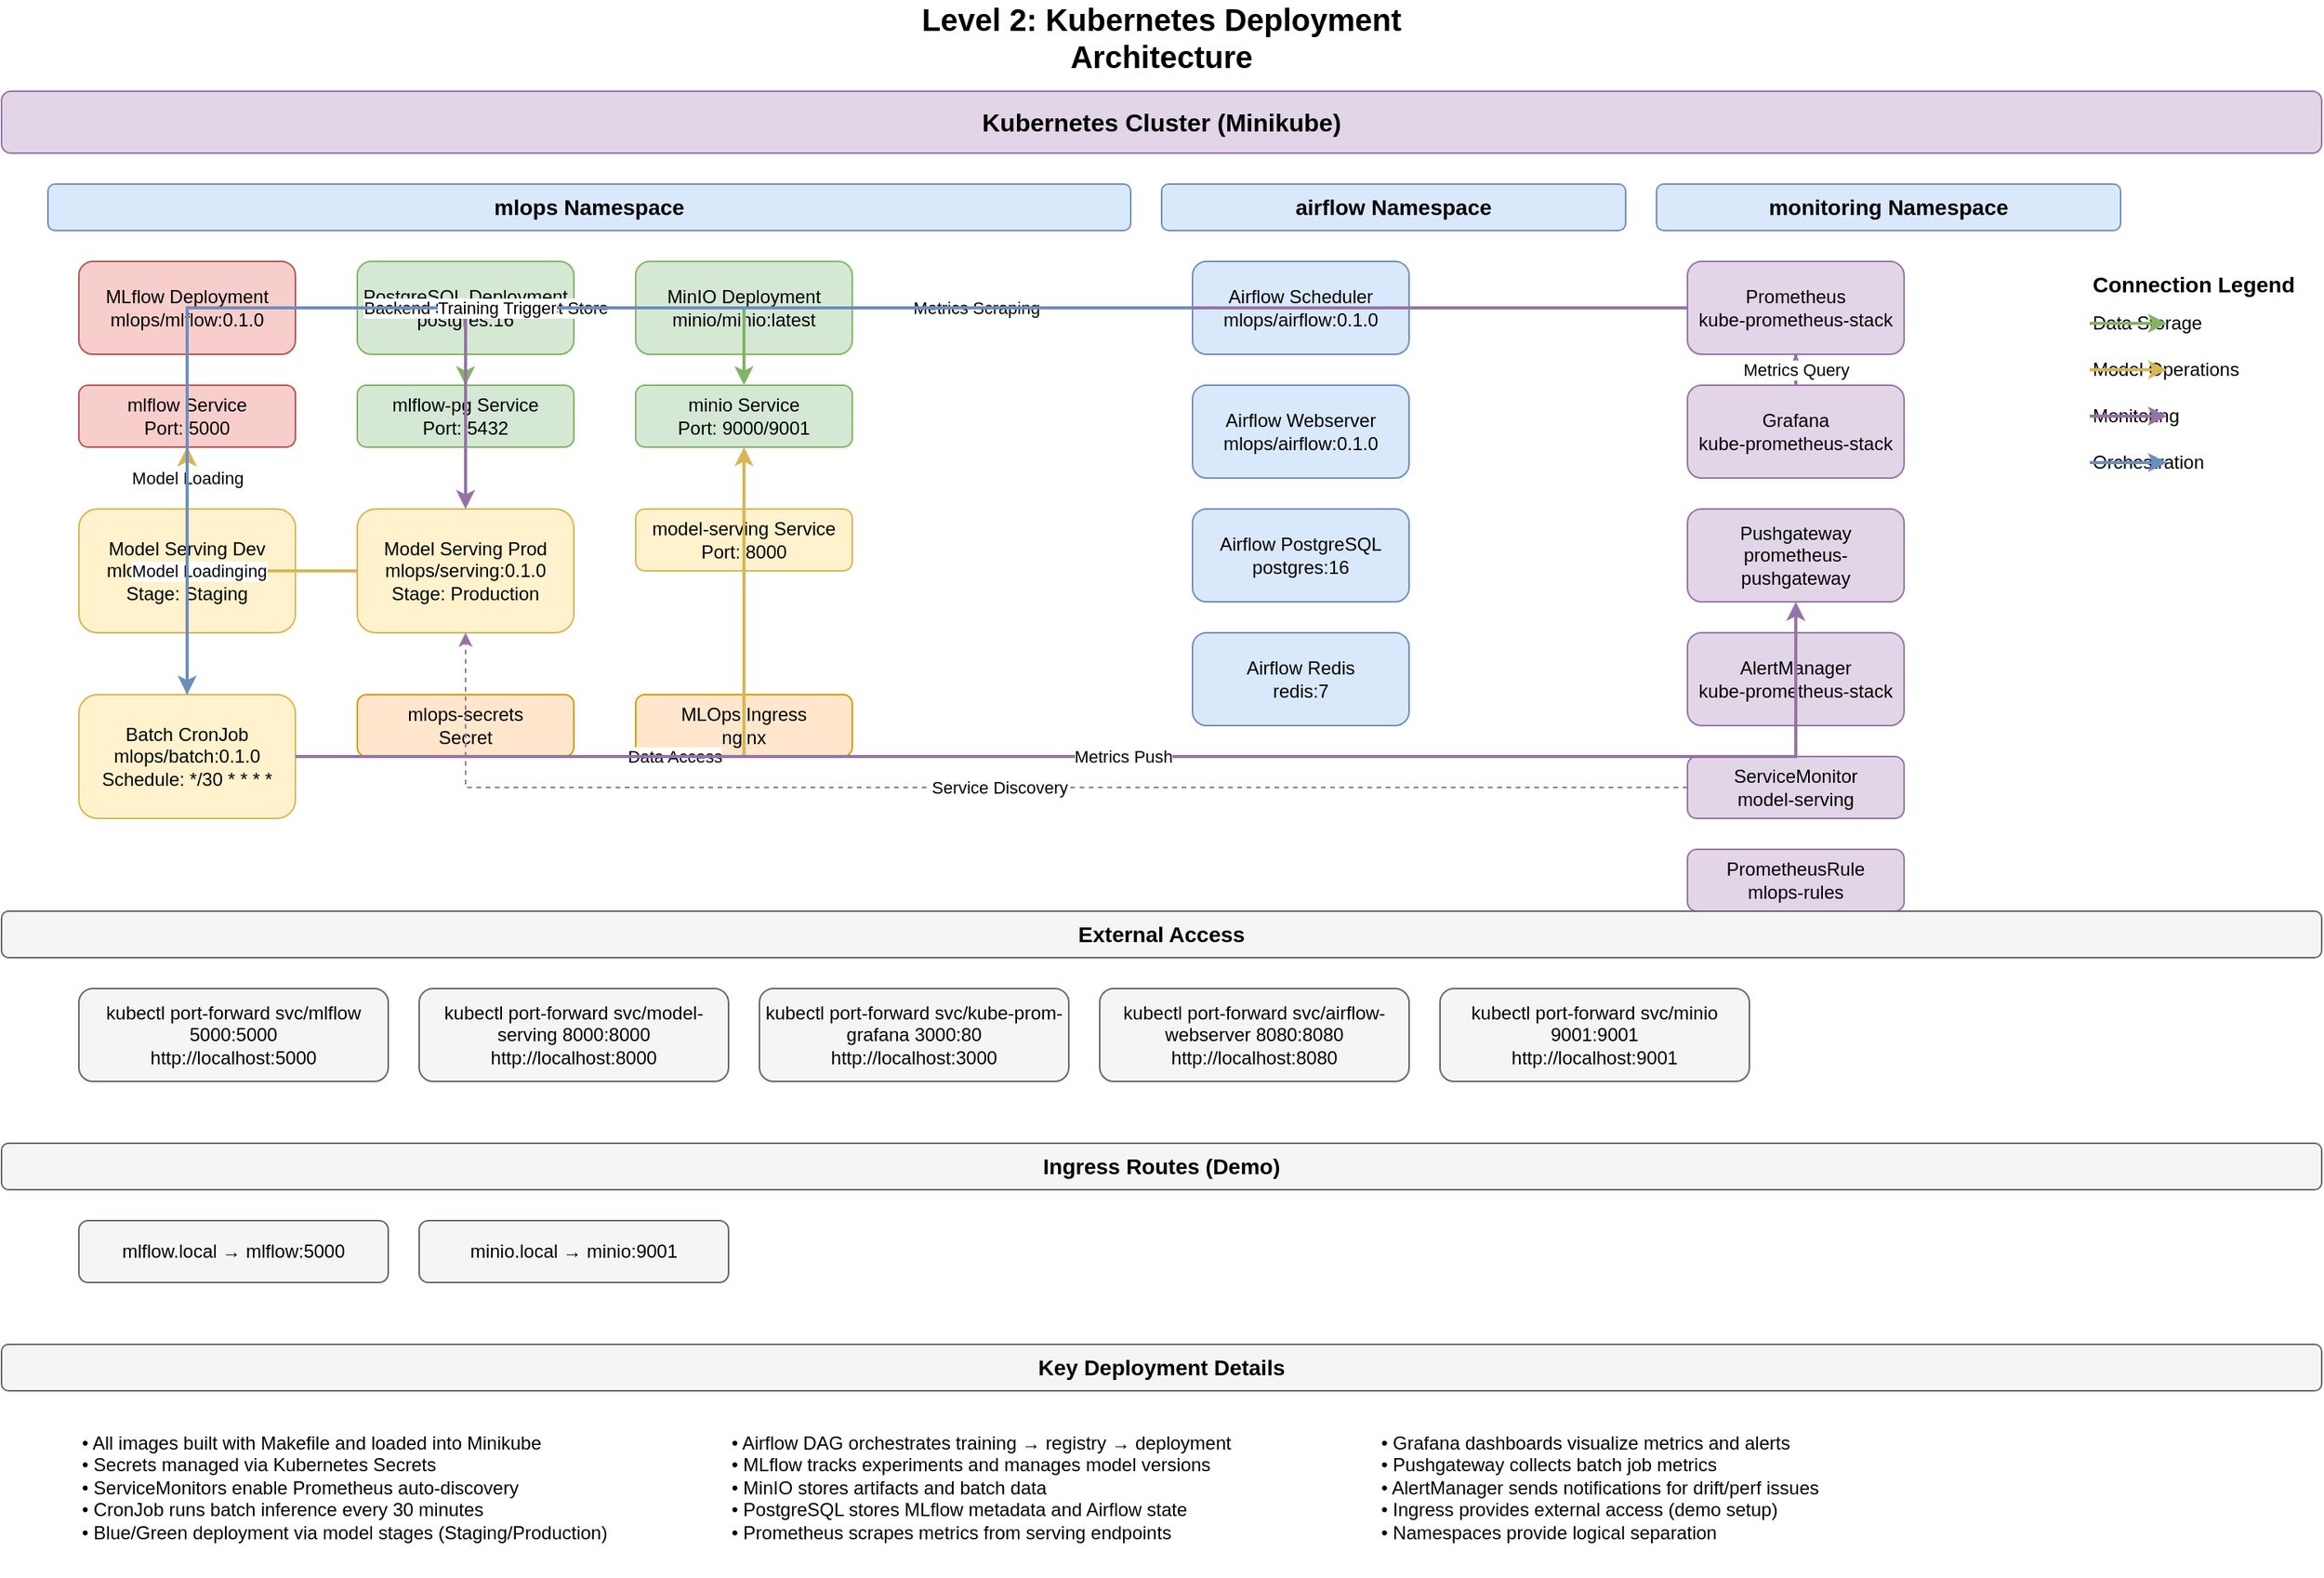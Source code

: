 <mxfile version="24.7.17" type="device">
  <diagram name="Level2-Kubernetes-Deployment" id="level2-k8s">
    <mxGraphModel dx="1422" dy="794" grid="1" gridSize="10" guides="1" tooltips="1" connect="1" arrows="1" fold="1" page="1" pageScale="1" pageWidth="1600" pageHeight="1200" math="0" shadow="0">
      <root>
        <mxCell id="0" />
        <mxCell id="1" parent="0" />
        
        <!-- Title -->
        <mxCell id="title" value="Level 2: Kubernetes Deployment Architecture" style="text;html=1;strokeColor=none;fillColor=none;align=center;verticalAlign=middle;whiteSpace=wrap;rounded=0;fontSize=20;fontStyle=1;" vertex="1" parent="1">
          <mxGeometry x="600" y="20" width="400" height="30" as="geometry" />
        </mxCell>
        
        <!-- Kubernetes Cluster -->
        <mxCell id="k8s-cluster" value="Kubernetes Cluster (Minikube)" style="rounded=1;whiteSpace=wrap;html=1;fillColor=#e1d5e7;strokeColor=#9673a6;fontSize=16;fontStyle=1;" vertex="1" parent="1">
          <mxGeometry x="50" y="70" width="1500" height="40" as="geometry" />
        </mxCell>
        
        <!-- Namespaces -->
        <mxCell id="mlops-ns" value="mlops Namespace" style="rounded=1;whiteSpace=wrap;html=1;fillColor=#dae8fc;strokeColor=#6c8ebf;fontSize=14;fontStyle=1;" vertex="1" parent="1">
          <mxGeometry x="80" y="130" width="700" height="30" as="geometry" />
        </mxCell>
        <mxCell id="airflow-ns" value="airflow Namespace" style="rounded=1;whiteSpace=wrap;html=1;fillColor=#dae8fc;strokeColor=#6c8ebf;fontSize=14;fontStyle=1;" vertex="1" parent="1">
          <mxGeometry x="800" y="130" width="300" height="30" as="geometry" />
        </mxCell>
        <mxCell id="monitoring-ns" value="monitoring Namespace" style="rounded=1;whiteSpace=wrap;html=1;fillColor=#dae8fc;strokeColor=#6c8ebf;fontSize=14;fontStyle=1;" vertex="1" parent="1">
          <mxGeometry x="1120" y="130" width="300" height="30" as="geometry" />
        </mxCell>
        
        <!-- MLOps Namespace Components -->
        <!-- MLflow Components -->
        <mxCell id="mlflow-deployment" value="MLflow Deployment&#xa;mlops/mlflow:0.1.0" style="rounded=1;whiteSpace=wrap;html=1;fillColor=#f8cecc;strokeColor=#b85450;" vertex="1" parent="1">
          <mxGeometry x="100" y="180" width="140" height="60" as="geometry" />
        </mxCell>
        <mxCell id="mlflow-service" value="mlflow Service&#xa;Port: 5000" style="rounded=1;whiteSpace=wrap;html=1;fillColor=#f8cecc;strokeColor=#b85450;" vertex="1" parent="1">
          <mxGeometry x="100" y="260" width="140" height="40" as="geometry" />
        </mxCell>
        
        <!-- PostgreSQL -->
        <mxCell id="postgres-deployment" value="PostgreSQL Deployment&#xa;postgres:16" style="rounded=1;whiteSpace=wrap;html=1;fillColor=#d5e8d4;strokeColor=#82b366;" vertex="1" parent="1">
          <mxGeometry x="280" y="180" width="140" height="60" as="geometry" />
        </mxCell>
        <mxCell id="postgres-service" value="mlflow-pg Service&#xa;Port: 5432" style="rounded=1;whiteSpace=wrap;html=1;fillColor=#d5e8d4;strokeColor=#82b366;" vertex="1" parent="1">
          <mxGeometry x="280" y="260" width="140" height="40" as="geometry" />
        </mxCell>
        
        <!-- MinIO -->
        <mxCell id="minio-deployment" value="MinIO Deployment&#xa;minio/minio:latest" style="rounded=1;whiteSpace=wrap;html=1;fillColor=#d5e8d4;strokeColor=#82b366;" vertex="1" parent="1">
          <mxGeometry x="460" y="180" width="140" height="60" as="geometry" />
        </mxCell>
        <mxCell id="minio-service" value="minio Service&#xa;Port: 9000/9001" style="rounded=1;whiteSpace=wrap;html=1;fillColor=#d5e8d4;strokeColor=#82b366;" vertex="1" parent="1">
          <mxGeometry x="460" y="260" width="140" height="40" as="geometry" />
        </mxCell>
        
        <!-- Model Serving -->
        <mxCell id="serving-dev-deployment" value="Model Serving Dev&#xa;mlops/serving:0.1.0&#xa;Stage: Staging" style="rounded=1;whiteSpace=wrap;html=1;fillColor=#fff2cc;strokeColor=#d6b656;" vertex="1" parent="1">
          <mxGeometry x="100" y="340" width="140" height="80" as="geometry" />
        </mxCell>
        <mxCell id="serving-prod-deployment" value="Model Serving Prod&#xa;mlops/serving:0.1.0&#xa;Stage: Production" style="rounded=1;whiteSpace=wrap;html=1;fillColor=#fff2cc;strokeColor=#d6b656;" vertex="1" parent="1">
          <mxGeometry x="280" y="340" width="140" height="80" as="geometry" />
        </mxCell>
        <mxCell id="serving-service" value="model-serving Service&#xa;Port: 8000" style="rounded=1;whiteSpace=wrap;html=1;fillColor=#fff2cc;strokeColor=#d6b656;" vertex="1" parent="1">
          <mxGeometry x="460" y="340" width="140" height="40" as="geometry" />
        </mxCell>
        
        <!-- Batch Job -->
        <mxCell id="batch-cronjob" value="Batch CronJob&#xa;mlops/batch:0.1.0&#xa;Schedule: */30 * * * *" style="rounded=1;whiteSpace=wrap;html=1;fillColor=#fff2cc;strokeColor=#d6b656;" vertex="1" parent="1">
          <mxGeometry x="100" y="460" width="140" height="80" as="geometry" />
        </mxCell>
        
        <!-- Secrets -->
        <mxCell id="mlops-secrets" value="mlops-secrets&#xa;Secret" style="rounded=1;whiteSpace=wrap;html=1;fillColor=#ffe6cc;strokeColor=#d79b00;" vertex="1" parent="1">
          <mxGeometry x="280" y="460" width="140" height="40" as="geometry" />
        </mxCell>
        
        <!-- Ingress -->
        <mxCell id="mlops-ingress" value="MLOps Ingress&#xa;nginx" style="rounded=1;whiteSpace=wrap;html=1;fillColor=#ffe6cc;strokeColor=#d79b00;" vertex="1" parent="1">
          <mxGeometry x="460" y="460" width="140" height="40" as="geometry" />
        </mxCell>
        
        <!-- Airflow Namespace Components -->
        <mxCell id="airflow-scheduler-deployment" value="Airflow Scheduler&#xa;mlops/airflow:0.1.0" style="rounded=1;whiteSpace=wrap;html=1;fillColor=#dae8fc;strokeColor=#6c8ebf;" vertex="1" parent="1">
          <mxGeometry x="820" y="180" width="140" height="60" as="geometry" />
        </mxCell>
        <mxCell id="airflow-webserver-deployment" value="Airflow Webserver&#xa;mlops/airflow:0.1.0" style="rounded=1;whiteSpace=wrap;html=1;fillColor=#dae8fc;strokeColor=#6c8ebf;" vertex="1" parent="1">
          <mxGeometry x="820" y="260" width="140" height="60" as="geometry" />
        </mxCell>
        <mxCell id="airflow-postgres-deployment" value="Airflow PostgreSQL&#xa;postgres:16" style="rounded=1;whiteSpace=wrap;html=1;fillColor=#dae8fc;strokeColor=#6c8ebf;" vertex="1" parent="1">
          <mxGeometry x="820" y="340" width="140" height="60" as="geometry" />
        </mxCell>
        <mxCell id="airflow-redis-deployment" value="Airflow Redis&#xa;redis:7" style="rounded=1;whiteSpace=wrap;html=1;fillColor=#dae8fc;strokeColor=#6c8ebf;" vertex="1" parent="1">
          <mxGeometry x="820" y="420" width="140" height="60" as="geometry" />
        </mxCell>
        
        <!-- Monitoring Namespace Components -->
        <mxCell id="prometheus-deployment" value="Prometheus&#xa;kube-prometheus-stack" style="rounded=1;whiteSpace=wrap;html=1;fillColor=#e1d5e7;strokeColor=#9673a6;" vertex="1" parent="1">
          <mxGeometry x="1140" y="180" width="140" height="60" as="geometry" />
        </mxCell>
        <mxCell id="grafana-deployment" value="Grafana&#xa;kube-prometheus-stack" style="rounded=1;whiteSpace=wrap;html=1;fillColor=#e1d5e7;strokeColor=#9673a6;" vertex="1" parent="1">
          <mxGeometry x="1140" y="260" width="140" height="60" as="geometry" />
        </mxCell>
        <mxCell id="pushgateway-deployment" value="Pushgateway&#xa;prometheus-pushgateway" style="rounded=1;whiteSpace=wrap;html=1;fillColor=#e1d5e7;strokeColor=#9673a6;" vertex="1" parent="1">
          <mxGeometry x="1140" y="340" width="140" height="60" as="geometry" />
        </mxCell>
        <mxCell id="alertmanager-deployment" value="AlertManager&#xa;kube-prometheus-stack" style="rounded=1;whiteSpace=wrap;html=1;fillColor=#e1d5e7;strokeColor=#9673a6;" vertex="1" parent="1">
          <mxGeometry x="1140" y="420" width="140" height="60" as="geometry" />
        </mxCell>
        
        <!-- Service Monitors -->
        <mxCell id="serving-servicemonitor" value="ServiceMonitor&#xa;model-serving" style="rounded=1;whiteSpace=wrap;html=1;fillColor=#e1d5e7;strokeColor=#9673a6;" vertex="1" parent="1">
          <mxGeometry x="1140" y="500" width="140" height="40" as="geometry" />
        </mxCell>
        
        <!-- Prometheus Rules -->
        <mxCell id="prometheus-rules" value="PrometheusRule&#xa;mlops-rules" style="rounded=1;whiteSpace=wrap;html=1;fillColor=#e1d5e7;strokeColor=#9673a6;" vertex="1" parent="1">
          <mxGeometry x="1140" y="560" width="140" height="40" as="geometry" />
        </mxCell>
        
        <!-- Service Connections -->
        <!-- MLflow to PostgreSQL -->
        <mxCell id="conn1" value="Backend Store" style="edgeStyle=orthogonalEdgeStyle;rounded=0;orthogonalLoop=1;jettySize=auto;html=1;strokeColor=#82b366;strokeWidth=2;" edge="1" parent="1" source="mlflow-deployment" target="postgres-service">
          <mxGeometry relative="1" as="geometry" />
        </mxCell>
        
        <!-- MLflow to MinIO -->
        <mxCell id="conn2" value="Artifact Store" style="edgeStyle=orthogonalEdgeStyle;rounded=0;orthogonalLoop=1;jettySize=auto;html=1;strokeColor=#82b366;strokeWidth=2;" edge="1" parent="1" source="mlflow-deployment" target="minio-service">
          <mxGeometry relative="1" as="geometry" />
        </mxCell>
        
        <!-- Serving to MLflow -->
        <mxCell id="conn3" value="Model Loading" style="edgeStyle=orthogonalEdgeStyle;rounded=0;orthogonalLoop=1;jettySize=auto;html=1;strokeColor=#d6b656;strokeWidth=2;" edge="1" parent="1" source="serving-dev-deployment" target="mlflow-service">
          <mxGeometry relative="1" as="geometry" />
        </mxCell>
        <mxCell id="conn4" value="Model Loading" style="edgeStyle=orthogonalEdgeStyle;rounded=0;orthogonalLoop=1;jettySize=auto;html=1;strokeColor=#d6b656;strokeWidth=2;" edge="1" parent="1" source="serving-prod-deployment" target="mlflow-service">
          <mxGeometry relative="1" as="geometry" />
        </mxCell>
        
        <!-- Batch to MLflow and MinIO -->
        <mxCell id="conn5" value="Model Loading" style="edgeStyle=orthogonalEdgeStyle;rounded=0;orthogonalLoop=1;jettySize=auto;html=1;strokeColor=#d6b656;strokeWidth=2;" edge="1" parent="1" source="batch-cronjob" target="mlflow-service">
          <mxGeometry relative="1" as="geometry" />
        </mxCell>
        <mxCell id="conn6" value="Data Access" style="edgeStyle=orthogonalEdgeStyle;rounded=0;orthogonalLoop=1;jettySize=auto;html=1;strokeColor=#d6b656;strokeWidth=2;" edge="1" parent="1" source="batch-cronjob" target="minio-service">
          <mxGeometry relative="1" as="geometry" />
        </mxCell>
        
        <!-- Monitoring Connections -->
        <mxCell id="conn7" value="Metrics Scraping" style="edgeStyle=orthogonalEdgeStyle;rounded=0;orthogonalLoop=1;jettySize=auto;html=1;strokeColor=#9673a6;strokeWidth=2;" edge="1" parent="1" source="prometheus-deployment" target="serving-prod-deployment">
          <mxGeometry relative="1" as="geometry" />
        </mxCell>
        <mxCell id="conn8" value="Metrics Push" style="edgeStyle=orthogonalEdgeStyle;rounded=0;orthogonalLoop=1;jettySize=auto;html=1;strokeColor=#9673a6;strokeWidth=2;" edge="1" parent="1" source="batch-cronjob" target="pushgateway-deployment">
          <mxGeometry relative="1" as="geometry" />
        </mxCell>
        <mxCell id="conn9" value="Metrics Query" style="edgeStyle=orthogonalEdgeStyle;rounded=0;orthogonalLoop=1;jettySize=auto;html=1;strokeColor=#9673a6;strokeWidth=2;" edge="1" parent="1" source="grafana-deployment" target="prometheus-deployment">
          <mxGeometry relative="1" as="geometry" />
        </mxCell>
        
        <!-- Airflow to Training -->
        <mxCell id="conn10" value="Training Trigger" style="edgeStyle=orthogonalEdgeStyle;rounded=0;orthogonalLoop=1;jettySize=auto;html=1;strokeColor=#6c8ebf;strokeWidth=2;" edge="1" parent="1" source="airflow-scheduler-deployment" target="batch-cronjob">
          <mxGeometry relative="1" as="geometry" />
        </mxCell>
        
        <!-- Service Monitor to Serving -->
        <mxCell id="conn11" value="Service Discovery" style="edgeStyle=orthogonalEdgeStyle;rounded=0;orthogonalLoop=1;jettySize=auto;html=1;strokeColor=#9673a6;strokeWidth=1;dashed=1;" edge="1" parent="1" source="serving-servicemonitor" target="serving-prod-deployment">
          <mxGeometry relative="1" as="geometry" />
        </mxCell>
        
        <!-- External Access -->
        <mxCell id="external-access" value="External Access" style="rounded=1;whiteSpace=wrap;html=1;fillColor=#f5f5f5;strokeColor=#666666;fontSize=14;fontStyle=1;" vertex="1" parent="1">
          <mxGeometry x="50" y="600" width="1500" height="30" as="geometry" />
        </mxCell>
        
        <!-- Port Forwards -->
        <mxCell id="port-forward-mlflow" value="kubectl port-forward svc/mlflow 5000:5000&#xa;http://localhost:5000" style="rounded=1;whiteSpace=wrap;html=1;fillColor=#f5f5f5;strokeColor=#666666;" vertex="1" parent="1">
          <mxGeometry x="100" y="650" width="200" height="60" as="geometry" />
        </mxCell>
        <mxCell id="port-forward-serving" value="kubectl port-forward svc/model-serving 8000:8000&#xa;http://localhost:8000" style="rounded=1;whiteSpace=wrap;html=1;fillColor=#f5f5f5;strokeColor=#666666;" vertex="1" parent="1">
          <mxGeometry x="320" y="650" width="200" height="60" as="geometry" />
        </mxCell>
        <mxCell id="port-forward-grafana" value="kubectl port-forward svc/kube-prom-grafana 3000:80&#xa;http://localhost:3000" style="rounded=1;whiteSpace=wrap;html=1;fillColor=#f5f5f5;strokeColor=#666666;" vertex="1" parent="1">
          <mxGeometry x="540" y="650" width="200" height="60" as="geometry" />
        </mxCell>
        <mxCell id="port-forward-airflow" value="kubectl port-forward svc/airflow-webserver 8080:8080&#xa;http://localhost:8080" style="rounded=1;whiteSpace=wrap;html=1;fillColor=#f5f5f5;strokeColor=#666666;" vertex="1" parent="1">
          <mxGeometry x="760" y="650" width="200" height="60" as="geometry" />
        </mxCell>
        <mxCell id="port-forward-minio" value="kubectl port-forward svc/minio 9001:9001&#xa;http://localhost:9001" style="rounded=1;whiteSpace=wrap;html=1;fillColor=#f5f5f5;strokeColor=#666666;" vertex="1" parent="1">
          <mxGeometry x="980" y="650" width="200" height="60" as="geometry" />
        </mxCell>
        
        <!-- Ingress Routes -->
        <mxCell id="ingress-routes" value="Ingress Routes (Demo)" style="rounded=1;whiteSpace=wrap;html=1;fillColor=#f5f5f5;strokeColor=#666666;fontSize=14;fontStyle=1;" vertex="1" parent="1">
          <mxGeometry x="50" y="750" width="1500" height="30" as="geometry" />
        </mxCell>
        
        <mxCell id="ingress-mlflow" value="mlflow.local → mlflow:5000" style="rounded=1;whiteSpace=wrap;html=1;fillColor=#f5f5f5;strokeColor=#666666;" vertex="1" parent="1">
          <mxGeometry x="100" y="800" width="200" height="40" as="geometry" />
        </mxCell>
        <mxCell id="ingress-minio" value="minio.local → minio:9001" style="rounded=1;whiteSpace=wrap;html=1;fillColor=#f5f5f5;strokeColor=#666666;" vertex="1" parent="1">
          <mxGeometry x="320" y="800" width="200" height="40" as="geometry" />
        </mxCell>
        
        <!-- Deployment Details -->
        <mxCell id="deployment-details" value="Key Deployment Details" style="rounded=1;whiteSpace=wrap;html=1;fillColor=#f5f5f5;strokeColor=#666666;fontSize=14;fontStyle=1;" vertex="1" parent="1">
          <mxGeometry x="50" y="880" width="1500" height="30" as="geometry" />
        </mxCell>
        
        <mxCell id="details1" value="• All images built with Makefile and loaded into Minikube&#xa;• Secrets managed via Kubernetes Secrets&#xa;• ServiceMonitors enable Prometheus auto-discovery&#xa;• CronJob runs batch inference every 30 minutes&#xa;• Blue/Green deployment via model stages (Staging/Production)" style="text;html=1;strokeColor=none;fillColor=none;align=left;verticalAlign=top;whiteSpace=wrap;rounded=0;fontSize=12;" vertex="1" parent="1">
          <mxGeometry x="100" y="930" width="400" height="100" as="geometry" />
        </mxCell>
        
        <mxCell id="details2" value="• Airflow DAG orchestrates training → registry → deployment&#xa;• MLflow tracks experiments and manages model versions&#xa;• MinIO stores artifacts and batch data&#xa;• PostgreSQL stores MLflow metadata and Airflow state&#xa;• Prometheus scrapes metrics from serving endpoints" style="text;html=1;strokeColor=none;fillColor=none;align=left;verticalAlign=top;whiteSpace=wrap;rounded=0;fontSize=12;" vertex="1" parent="1">
          <mxGeometry x="520" y="930" width="400" height="100" as="geometry" />
        </mxCell>
        
        <mxCell id="details3" value="• Grafana dashboards visualize metrics and alerts&#xa;• Pushgateway collects batch job metrics&#xa;• AlertManager sends notifications for drift/perf issues&#xa;• Ingress provides external access (demo setup)&#xa;• Namespaces provide logical separation" style="text;html=1;strokeColor=none;fillColor=none;align=left;verticalAlign=top;whiteSpace=wrap;rounded=0;fontSize=12;" vertex="1" parent="1">
          <mxGeometry x="940" y="930" width="400" height="100" as="geometry" />
        </mxCell>
        
        <!-- Legend -->
        <mxCell id="legend-title" value="Connection Legend" style="text;html=1;strokeColor=none;fillColor=none;align=left;verticalAlign=middle;whiteSpace=wrap;rounded=0;fontSize=14;fontStyle=1;" vertex="1" parent="1">
          <mxGeometry x="1400" y="180" width="150" height="30" as="geometry" />
        </mxCell>
        <mxCell id="legend1" value="Data Storage" style="text;html=1;strokeColor=none;fillColor=none;align=left;verticalAlign=middle;whiteSpace=wrap;rounded=0;fontSize=12;" vertex="1" parent="1">
          <mxGeometry x="1400" y="210" width="150" height="20" as="geometry" />
        </mxCell>
        <mxCell id="legend1-line" value="" style="endArrow=classic;html=1;strokeColor=#82b366;strokeWidth=2;" edge="1" parent="1">
          <mxGeometry width="50" height="50" relative="1" as="geometry">
            <mxPoint x="1400" y="220" as="sourcePoint" />
            <mxPoint x="1450" y="220" as="targetPoint" />
          </mxGeometry>
        </mxCell>
        <mxCell id="legend2" value="Model Operations" style="text;html=1;strokeColor=none;fillColor=none;align=left;verticalAlign=middle;whiteSpace=wrap;rounded=0;fontSize=12;" vertex="1" parent="1">
          <mxGeometry x="1400" y="240" width="150" height="20" as="geometry" />
        </mxCell>
        <mxCell id="legend2-line" value="" style="endArrow=classic;html=1;strokeColor=#d6b656;strokeWidth=2;" edge="1" parent="1">
          <mxGeometry width="50" height="50" relative="1" as="geometry">
            <mxPoint x="1400" y="250" as="sourcePoint" />
            <mxPoint x="1450" y="250" as="targetPoint" />
          </mxGeometry>
        </mxCell>
        <mxCell id="legend3" value="Monitoring" style="text;html=1;strokeColor=none;fillColor=none;align=left;verticalAlign=middle;whiteSpace=wrap;rounded=0;fontSize=12;" vertex="1" parent="1">
          <mxGeometry x="1400" y="270" width="150" height="20" as="geometry" />
        </mxCell>
        <mxCell id="legend3-line" value="" style="endArrow=classic;html=1;strokeColor=#9673a6;strokeWidth=2;" edge="1" parent="1">
          <mxGeometry width="50" height="50" relative="1" as="geometry">
            <mxPoint x="1400" y="280" as="sourcePoint" />
            <mxPoint x="1450" y="280" as="targetPoint" />
          </mxGeometry>
        </mxCell>
        <mxCell id="legend4" value="Orchestration" style="text;html=1;strokeColor=none;fillColor=none;align=left;verticalAlign=middle;whiteSpace=wrap;rounded=0;fontSize=12;" vertex="1" parent="1">
          <mxGeometry x="1400" y="300" width="150" height="20" as="geometry" />
        </mxCell>
        <mxCell id="legend4-line" value="" style="endArrow=classic;html=1;strokeColor=#6c8ebf;strokeWidth=2;" edge="1" parent="1">
          <mxGeometry width="50" height="50" relative="1" as="geometry">
            <mxPoint x="1400" y="310" as="sourcePoint" />
            <mxPoint x="1450" y="310" as="targetPoint" />
          </mxGeometry>
        </mxCell>
        
      </root>
    </mxGraphModel>
  </diagram>
</mxfile>
